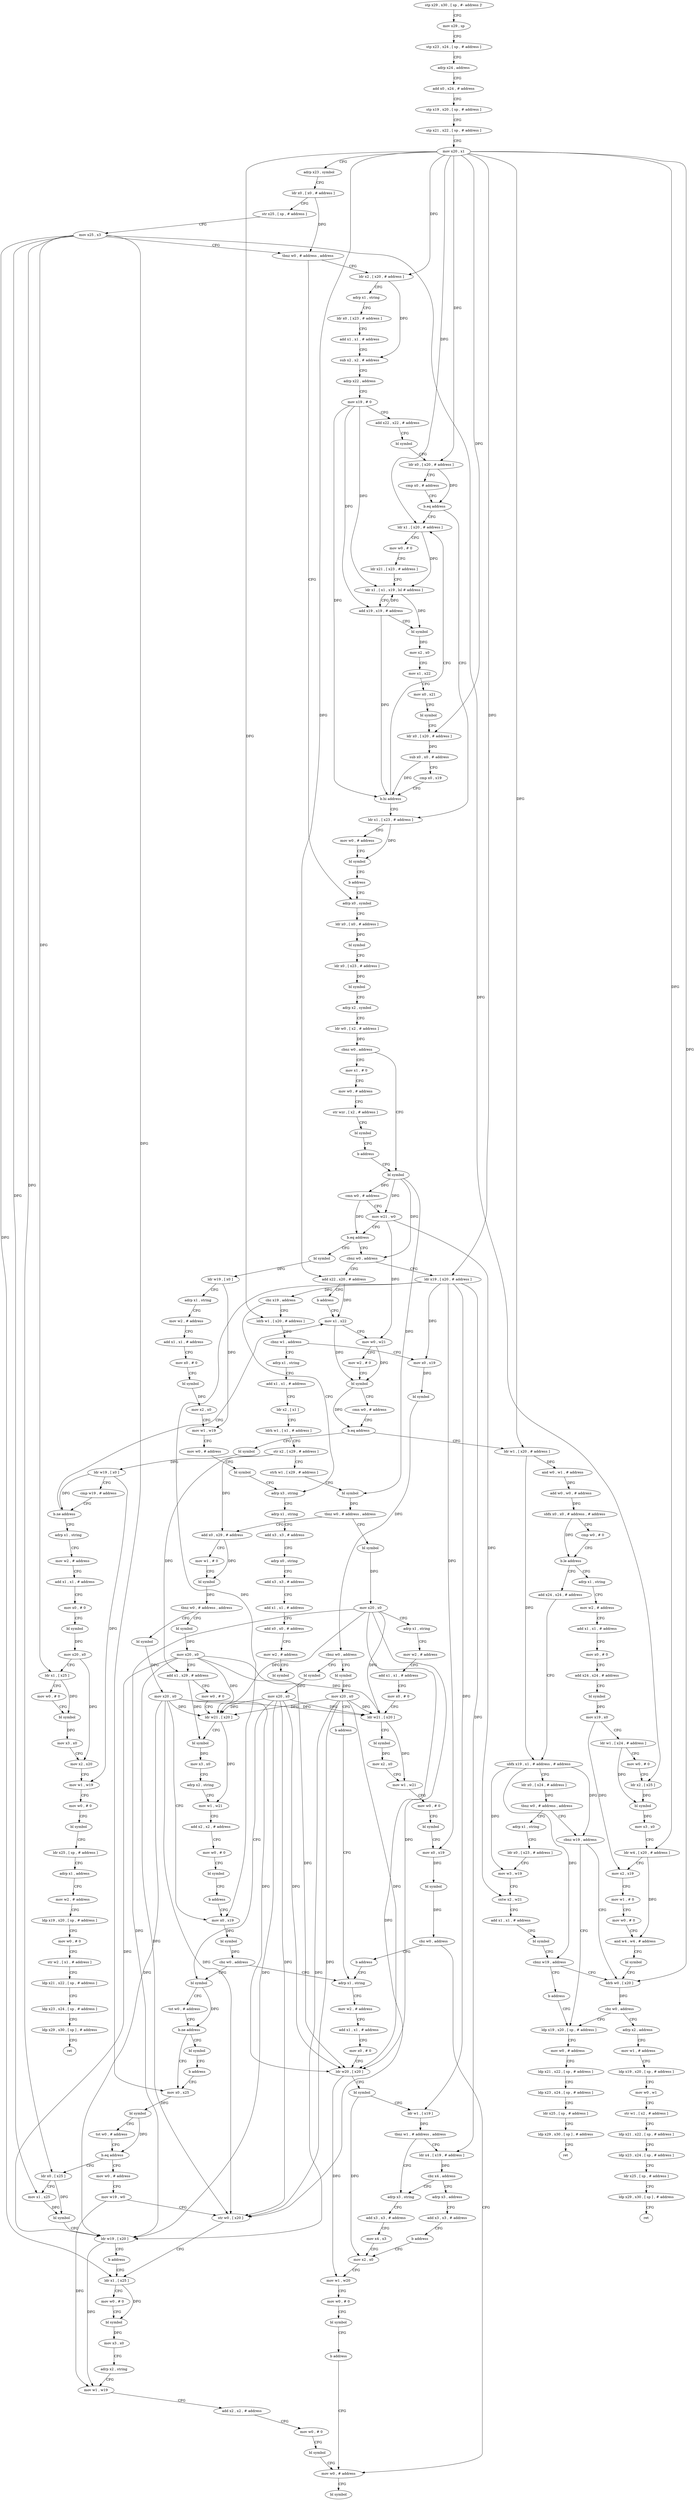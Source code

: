 digraph "func" {
"4223600" [label = "stp x29 , x30 , [ sp , #- address ]!" ]
"4223604" [label = "mov x29 , sp" ]
"4223608" [label = "stp x23 , x24 , [ sp , # address ]" ]
"4223612" [label = "adrp x24 , address" ]
"4223616" [label = "add x0 , x24 , # address" ]
"4223620" [label = "stp x19 , x20 , [ sp , # address ]" ]
"4223624" [label = "stp x21 , x22 , [ sp , # address ]" ]
"4223628" [label = "mov x20 , x1" ]
"4223632" [label = "adrp x23 , symbol" ]
"4223636" [label = "ldr x0 , [ x0 , # address ]" ]
"4223640" [label = "str x25 , [ sp , # address ]" ]
"4223644" [label = "mov x25 , x3" ]
"4223648" [label = "tbnz w0 , # address , address" ]
"4224040" [label = "ldr x2 , [ x20 , # address ]" ]
"4223652" [label = "adrp x0 , symbol" ]
"4224044" [label = "adrp x1 , string" ]
"4224048" [label = "ldr x0 , [ x23 , # address ]" ]
"4224052" [label = "add x1 , x1 , # address" ]
"4224056" [label = "sub x2 , x2 , # address" ]
"4224060" [label = "adrp x22 , address" ]
"4224064" [label = "mov x19 , # 0" ]
"4224068" [label = "add x22 , x22 , # address" ]
"4224072" [label = "bl symbol" ]
"4224076" [label = "ldr x0 , [ x20 , # address ]" ]
"4224080" [label = "cmp x0 , # address" ]
"4224084" [label = "b.eq address" ]
"4224144" [label = "ldr x1 , [ x23 , # address ]" ]
"4224088" [label = "ldr x1 , [ x20 , # address ]" ]
"4223656" [label = "ldr x0 , [ x0 , # address ]" ]
"4223660" [label = "bl symbol" ]
"4223664" [label = "ldr x0 , [ x23 , # address ]" ]
"4223668" [label = "bl symbol" ]
"4223672" [label = "adrp x2 , symbol" ]
"4223676" [label = "ldr w0 , [ x2 , # address ]" ]
"4223680" [label = "cbnz w0 , address" ]
"4224016" [label = "mov x1 , # 0" ]
"4223684" [label = "bl symbol" ]
"4224148" [label = "mov w0 , # address" ]
"4224152" [label = "bl symbol" ]
"4224156" [label = "b address" ]
"4224092" [label = "mov w0 , # 0" ]
"4224096" [label = "ldr x21 , [ x23 , # address ]" ]
"4224100" [label = "ldr x1 , [ x1 , x19 , lsl # address ]" ]
"4224104" [label = "add x19 , x19 , # address" ]
"4224108" [label = "bl symbol" ]
"4224112" [label = "mov x2 , x0" ]
"4224116" [label = "mov x1 , x22" ]
"4224120" [label = "mov x0 , x21" ]
"4224124" [label = "bl symbol" ]
"4224128" [label = "ldr x0 , [ x20 , # address ]" ]
"4224132" [label = "sub x0 , x0 , # address" ]
"4224136" [label = "cmp x0 , x19" ]
"4224140" [label = "b.hi address" ]
"4224020" [label = "mov w0 , # address" ]
"4224024" [label = "str wzr , [ x2 , # address ]" ]
"4224028" [label = "bl symbol" ]
"4224032" [label = "b address" ]
"4223688" [label = "cmn w0 , # address" ]
"4223692" [label = "mov w21 , w0" ]
"4223696" [label = "b.eq address" ]
"4224652" [label = "bl symbol" ]
"4223700" [label = "cbnz w0 , address" ]
"4224656" [label = "ldr w19 , [ x0 ]" ]
"4224660" [label = "adrp x1 , string" ]
"4224664" [label = "mov w2 , # address" ]
"4224668" [label = "add x1 , x1 , # address" ]
"4224672" [label = "mov x0 , # 0" ]
"4224676" [label = "bl symbol" ]
"4224680" [label = "mov x2 , x0" ]
"4224684" [label = "mov w1 , w19" ]
"4224688" [label = "mov w0 , # address" ]
"4224692" [label = "bl symbol" ]
"4224696" [label = "adrp x3 , string" ]
"4223824" [label = "add x22 , x20 , # address" ]
"4223704" [label = "ldr x19 , [ x20 , # address ]" ]
"4223828" [label = "b address" ]
"4223848" [label = "mov x1 , x22" ]
"4223708" [label = "cbz x19 , address" ]
"4223712" [label = "ldrb w1 , [ x20 , # address ]" ]
"4223852" [label = "mov w0 , w21" ]
"4223856" [label = "mov w2 , # 0" ]
"4223860" [label = "bl symbol" ]
"4223864" [label = "cmn w0 , # address" ]
"4223868" [label = "b.eq address" ]
"4223832" [label = "bl symbol" ]
"4223872" [label = "ldr w1 , [ x20 , # address ]" ]
"4224700" [label = "adrp x1 , string" ]
"4224704" [label = "add x3 , x3 , # address" ]
"4224708" [label = "adrp x0 , string" ]
"4224712" [label = "add x3 , x3 , # address" ]
"4224716" [label = "add x1 , x1 , # address" ]
"4224720" [label = "add x0 , x0 , # address" ]
"4224724" [label = "mov w2 , # address" ]
"4224728" [label = "bl symbol" ]
"4223716" [label = "cbnz w1 , address" ]
"4224256" [label = "adrp x1 , string" ]
"4223720" [label = "mov x0 , x19" ]
"4223836" [label = "ldr w19 , [ x0 ]" ]
"4223840" [label = "cmp w19 , # address" ]
"4223844" [label = "b.ne address" ]
"4224160" [label = "adrp x1 , string" ]
"4223876" [label = "and w0 , w1 , # address" ]
"4223880" [label = "add w0 , w0 , # address" ]
"4223884" [label = "sbfx x0 , x0 , # address , # address" ]
"4223888" [label = "cmp w0 , # 0" ]
"4223892" [label = "b.le address" ]
"4224392" [label = "add x24 , x24 , # address" ]
"4223896" [label = "adrp x1 , string" ]
"4224260" [label = "add x1 , x1 , # address" ]
"4224264" [label = "ldr x2 , [ x1 ]" ]
"4224268" [label = "ldrh w1 , [ x1 , # address ]" ]
"4224272" [label = "str x2 , [ x29 , # address ]" ]
"4224276" [label = "strh w1 , [ x29 , # address ]" ]
"4224280" [label = "bl symbol" ]
"4224284" [label = "tbnz w0 , # address , address" ]
"4224536" [label = "bl symbol" ]
"4224288" [label = "add x0 , x29 , # address" ]
"4223724" [label = "bl symbol" ]
"4223728" [label = "cbnz w0 , address" ]
"4224472" [label = "bl symbol" ]
"4223732" [label = "bl symbol" ]
"4224164" [label = "mov w2 , # address" ]
"4224168" [label = "add x1 , x1 , # address" ]
"4224172" [label = "mov x0 , # 0" ]
"4224176" [label = "bl symbol" ]
"4224180" [label = "mov x20 , x0" ]
"4224184" [label = "ldr x1 , [ x25 ]" ]
"4224188" [label = "mov w0 , # 0" ]
"4224192" [label = "bl symbol" ]
"4224196" [label = "mov x3 , x0" ]
"4224200" [label = "mov x2 , x20" ]
"4224204" [label = "mov w1 , w19" ]
"4224208" [label = "mov w0 , # 0" ]
"4224212" [label = "bl symbol" ]
"4224216" [label = "ldr x25 , [ sp , # address ]" ]
"4224220" [label = "adrp x1 , address" ]
"4224224" [label = "mov w2 , # address" ]
"4224228" [label = "ldp x19 , x20 , [ sp , # address ]" ]
"4224232" [label = "mov w0 , # 0" ]
"4224236" [label = "str w2 , [ x1 , # address ]" ]
"4224240" [label = "ldp x21 , x22 , [ sp , # address ]" ]
"4224244" [label = "ldp x23 , x24 , [ sp , # address ]" ]
"4224248" [label = "ldp x29 , x30 , [ sp ] , # address" ]
"4224252" [label = "ret" ]
"4224396" [label = "ubfx x19 , x1 , # address , # address" ]
"4224400" [label = "ldr x0 , [ x24 , # address ]" ]
"4224404" [label = "tbnz w0 , # address , address" ]
"4224504" [label = "adrp x1 , string" ]
"4224408" [label = "cbnz w19 , address" ]
"4223900" [label = "mov w2 , # address" ]
"4223904" [label = "add x1 , x1 , # address" ]
"4223908" [label = "mov x0 , # 0" ]
"4223912" [label = "add x24 , x24 , # address" ]
"4223916" [label = "bl symbol" ]
"4223920" [label = "mov x19 , x0" ]
"4223924" [label = "ldr w1 , [ x24 , # address ]" ]
"4223928" [label = "mov w0 , # 0" ]
"4223932" [label = "ldr x2 , [ x25 ]" ]
"4223936" [label = "bl symbol" ]
"4223940" [label = "mov x3 , x0" ]
"4223944" [label = "ldr w4 , [ x20 , # address ]" ]
"4223948" [label = "mov x2 , x19" ]
"4223952" [label = "mov w1 , # 0" ]
"4223956" [label = "mov w0 , # 0" ]
"4223960" [label = "and w4 , w4 , # address" ]
"4223964" [label = "bl symbol" ]
"4223968" [label = "ldrb w0 , [ x20 ]" ]
"4224540" [label = "mov x20 , x0" ]
"4224544" [label = "adrp x1 , string" ]
"4224548" [label = "mov w2 , # address" ]
"4224552" [label = "add x1 , x1 , # address" ]
"4224556" [label = "mov x0 , # 0" ]
"4224560" [label = "ldr w21 , [ x20 ]" ]
"4224564" [label = "bl symbol" ]
"4224568" [label = "mov x2 , x0" ]
"4224572" [label = "mov w1 , w21" ]
"4224576" [label = "mov w0 , # 0" ]
"4224580" [label = "bl symbol" ]
"4224584" [label = "mov x0 , x19" ]
"4224588" [label = "bl symbol" ]
"4224592" [label = "cbz w0 , address" ]
"4223816" [label = "mov w0 , # address" ]
"4224596" [label = "b address" ]
"4224292" [label = "mov w1 , # 0" ]
"4224296" [label = "bl symbol" ]
"4224300" [label = "tbnz w0 , # address , address" ]
"4224600" [label = "bl symbol" ]
"4224304" [label = "bl symbol" ]
"4224476" [label = "mov x20 , x0" ]
"4224480" [label = "b address" ]
"4224324" [label = "adrp x1 , string" ]
"4223736" [label = "mov x20 , x0" ]
"4223740" [label = "bl symbol" ]
"4224508" [label = "ldr x0 , [ x23 , # address ]" ]
"4224512" [label = "mov w3 , w19" ]
"4224516" [label = "sxtw x2 , w21" ]
"4224520" [label = "add x1 , x1 , # address" ]
"4224524" [label = "bl symbol" ]
"4224528" [label = "cbnz w19 , address" ]
"4224532" [label = "b address" ]
"4224412" [label = "ldp x19 , x20 , [ sp , # address ]" ]
"4224416" [label = "mov w0 , # address" ]
"4224420" [label = "ldp x21 , x22 , [ sp , # address ]" ]
"4224424" [label = "ldp x23 , x24 , [ sp , # address ]" ]
"4224428" [label = "ldr x25 , [ sp , # address ]" ]
"4224432" [label = "ldp x29 , x30 , [ sp ] , # address" ]
"4224436" [label = "ret" ]
"4223976" [label = "adrp x2 , address" ]
"4223980" [label = "mov w1 , # address" ]
"4223984" [label = "ldp x19 , x20 , [ sp , # address ]" ]
"4223988" [label = "mov w0 , w1" ]
"4223992" [label = "str w1 , [ x2 , # address ]" ]
"4223996" [label = "ldp x21 , x22 , [ sp , # address ]" ]
"4224000" [label = "ldp x23 , x24 , [ sp , # address ]" ]
"4224004" [label = "ldr x25 , [ sp , # address ]" ]
"4224008" [label = "ldp x29 , x30 , [ sp ] , # address" ]
"4224012" [label = "ret" ]
"4223820" [label = "bl symbol" ]
"4224604" [label = "mov x20 , x0" ]
"4224608" [label = "add x1 , x29 , # address" ]
"4224612" [label = "mov w0 , # 0" ]
"4224616" [label = "ldr w21 , [ x20 ]" ]
"4224620" [label = "bl symbol" ]
"4224624" [label = "mov x3 , x0" ]
"4224628" [label = "adrp x2 , string" ]
"4224632" [label = "mov w1 , w21" ]
"4224636" [label = "add x2 , x2 , # address" ]
"4224640" [label = "mov w0 , # 0" ]
"4224644" [label = "bl symbol" ]
"4224648" [label = "b address" ]
"4224312" [label = "mov x0 , x19" ]
"4224308" [label = "mov x20 , x0" ]
"4224328" [label = "mov w2 , # address" ]
"4224332" [label = "add x1 , x1 , # address" ]
"4224336" [label = "mov x0 , # 0" ]
"4224340" [label = "ldr w20 , [ x20 ]" ]
"4224344" [label = "bl symbol" ]
"4224348" [label = "ldr w1 , [ x19 ]" ]
"4224352" [label = "tbnz w1 , # address , address" ]
"4224484" [label = "ldr x4 , [ x19 , # address ]" ]
"4224356" [label = "adrp x3 , string" ]
"4224464" [label = "bl symbol" ]
"4224468" [label = "b address" ]
"4223752" [label = "mov x0 , x25" ]
"4223756" [label = "bl symbol" ]
"4223760" [label = "tst w0 , # address" ]
"4223764" [label = "b.eq address" ]
"4224440" [label = "ldr x0 , [ x25 ]" ]
"4223768" [label = "mov w0 , # address" ]
"4223972" [label = "cbz w0 , address" ]
"4224316" [label = "bl symbol" ]
"4224320" [label = "cbz w0 , address" ]
"4223744" [label = "tst w0 , # address" ]
"4223748" [label = "b.ne address" ]
"4224488" [label = "cbz x4 , address" ]
"4224492" [label = "adrp x3 , address" ]
"4224360" [label = "add x3 , x3 , # address" ]
"4224364" [label = "mov x4 , x3" ]
"4224368" [label = "mov x2 , x0" ]
"4224444" [label = "mov x1 , x25" ]
"4224448" [label = "bl symbol" ]
"4224452" [label = "ldr w19 , [ x20 ]" ]
"4224456" [label = "b address" ]
"4223780" [label = "ldr x1 , [ x25 ]" ]
"4223772" [label = "mov w19 , w0" ]
"4223776" [label = "str w0 , [ x20 ]" ]
"4224496" [label = "add x3 , x3 , # address" ]
"4224500" [label = "b address" ]
"4223784" [label = "mov w0 , # 0" ]
"4223788" [label = "bl symbol" ]
"4223792" [label = "mov x3 , x0" ]
"4223796" [label = "adrp x2 , string" ]
"4223800" [label = "mov w1 , w19" ]
"4223804" [label = "add x2 , x2 , # address" ]
"4223808" [label = "mov w0 , # 0" ]
"4223812" [label = "bl symbol" ]
"4224372" [label = "mov w1 , w20" ]
"4224376" [label = "mov w0 , # 0" ]
"4224380" [label = "bl symbol" ]
"4224384" [label = "b address" ]
"4223600" -> "4223604" [ label = "CFG" ]
"4223604" -> "4223608" [ label = "CFG" ]
"4223608" -> "4223612" [ label = "CFG" ]
"4223612" -> "4223616" [ label = "CFG" ]
"4223616" -> "4223620" [ label = "CFG" ]
"4223620" -> "4223624" [ label = "CFG" ]
"4223624" -> "4223628" [ label = "CFG" ]
"4223628" -> "4223632" [ label = "CFG" ]
"4223628" -> "4224040" [ label = "DFG" ]
"4223628" -> "4224076" [ label = "DFG" ]
"4223628" -> "4224088" [ label = "DFG" ]
"4223628" -> "4224128" [ label = "DFG" ]
"4223628" -> "4223824" [ label = "DFG" ]
"4223628" -> "4223704" [ label = "DFG" ]
"4223628" -> "4223712" [ label = "DFG" ]
"4223628" -> "4223872" [ label = "DFG" ]
"4223628" -> "4223944" [ label = "DFG" ]
"4223628" -> "4223968" [ label = "DFG" ]
"4223632" -> "4223636" [ label = "CFG" ]
"4223636" -> "4223640" [ label = "CFG" ]
"4223636" -> "4223648" [ label = "DFG" ]
"4223640" -> "4223644" [ label = "CFG" ]
"4223644" -> "4223648" [ label = "CFG" ]
"4223644" -> "4224184" [ label = "DFG" ]
"4223644" -> "4223932" [ label = "DFG" ]
"4223644" -> "4223752" [ label = "DFG" ]
"4223644" -> "4224440" [ label = "DFG" ]
"4223644" -> "4224444" [ label = "DFG" ]
"4223644" -> "4223780" [ label = "DFG" ]
"4223648" -> "4224040" [ label = "CFG" ]
"4223648" -> "4223652" [ label = "CFG" ]
"4224040" -> "4224044" [ label = "CFG" ]
"4224040" -> "4224056" [ label = "DFG" ]
"4223652" -> "4223656" [ label = "CFG" ]
"4224044" -> "4224048" [ label = "CFG" ]
"4224048" -> "4224052" [ label = "CFG" ]
"4224052" -> "4224056" [ label = "CFG" ]
"4224056" -> "4224060" [ label = "CFG" ]
"4224060" -> "4224064" [ label = "CFG" ]
"4224064" -> "4224068" [ label = "CFG" ]
"4224064" -> "4224100" [ label = "DFG" ]
"4224064" -> "4224104" [ label = "DFG" ]
"4224064" -> "4224140" [ label = "DFG" ]
"4224068" -> "4224072" [ label = "CFG" ]
"4224072" -> "4224076" [ label = "CFG" ]
"4224076" -> "4224080" [ label = "CFG" ]
"4224076" -> "4224084" [ label = "DFG" ]
"4224080" -> "4224084" [ label = "CFG" ]
"4224084" -> "4224144" [ label = "CFG" ]
"4224084" -> "4224088" [ label = "CFG" ]
"4224144" -> "4224148" [ label = "CFG" ]
"4224144" -> "4224152" [ label = "DFG" ]
"4224088" -> "4224092" [ label = "CFG" ]
"4224088" -> "4224100" [ label = "DFG" ]
"4223656" -> "4223660" [ label = "DFG" ]
"4223660" -> "4223664" [ label = "CFG" ]
"4223664" -> "4223668" [ label = "DFG" ]
"4223668" -> "4223672" [ label = "CFG" ]
"4223672" -> "4223676" [ label = "CFG" ]
"4223676" -> "4223680" [ label = "DFG" ]
"4223680" -> "4224016" [ label = "CFG" ]
"4223680" -> "4223684" [ label = "CFG" ]
"4224016" -> "4224020" [ label = "CFG" ]
"4223684" -> "4223688" [ label = "DFG" ]
"4223684" -> "4223692" [ label = "DFG" ]
"4223684" -> "4223700" [ label = "DFG" ]
"4223684" -> "4224280" [ label = "DFG" ]
"4224148" -> "4224152" [ label = "CFG" ]
"4224152" -> "4224156" [ label = "CFG" ]
"4224156" -> "4223652" [ label = "CFG" ]
"4224092" -> "4224096" [ label = "CFG" ]
"4224096" -> "4224100" [ label = "CFG" ]
"4224100" -> "4224104" [ label = "CFG" ]
"4224100" -> "4224108" [ label = "DFG" ]
"4224104" -> "4224108" [ label = "CFG" ]
"4224104" -> "4224100" [ label = "DFG" ]
"4224104" -> "4224140" [ label = "DFG" ]
"4224108" -> "4224112" [ label = "DFG" ]
"4224112" -> "4224116" [ label = "CFG" ]
"4224116" -> "4224120" [ label = "CFG" ]
"4224120" -> "4224124" [ label = "CFG" ]
"4224124" -> "4224128" [ label = "CFG" ]
"4224128" -> "4224132" [ label = "DFG" ]
"4224132" -> "4224136" [ label = "CFG" ]
"4224132" -> "4224140" [ label = "DFG" ]
"4224136" -> "4224140" [ label = "CFG" ]
"4224140" -> "4224088" [ label = "CFG" ]
"4224140" -> "4224144" [ label = "CFG" ]
"4224020" -> "4224024" [ label = "CFG" ]
"4224024" -> "4224028" [ label = "CFG" ]
"4224028" -> "4224032" [ label = "CFG" ]
"4224032" -> "4223684" [ label = "CFG" ]
"4223688" -> "4223692" [ label = "CFG" ]
"4223688" -> "4223696" [ label = "DFG" ]
"4223692" -> "4223696" [ label = "CFG" ]
"4223692" -> "4223852" [ label = "DFG" ]
"4223692" -> "4224516" [ label = "DFG" ]
"4223696" -> "4224652" [ label = "CFG" ]
"4223696" -> "4223700" [ label = "CFG" ]
"4224652" -> "4224656" [ label = "DFG" ]
"4223700" -> "4223824" [ label = "CFG" ]
"4223700" -> "4223704" [ label = "CFG" ]
"4224656" -> "4224660" [ label = "CFG" ]
"4224656" -> "4224684" [ label = "DFG" ]
"4224660" -> "4224664" [ label = "CFG" ]
"4224664" -> "4224668" [ label = "CFG" ]
"4224668" -> "4224672" [ label = "CFG" ]
"4224672" -> "4224676" [ label = "CFG" ]
"4224676" -> "4224680" [ label = "DFG" ]
"4224680" -> "4224684" [ label = "CFG" ]
"4224684" -> "4224688" [ label = "CFG" ]
"4224688" -> "4224692" [ label = "CFG" ]
"4224692" -> "4224696" [ label = "CFG" ]
"4224696" -> "4224700" [ label = "CFG" ]
"4223824" -> "4223828" [ label = "CFG" ]
"4223824" -> "4223848" [ label = "DFG" ]
"4223704" -> "4223708" [ label = "DFG" ]
"4223704" -> "4223720" [ label = "DFG" ]
"4223704" -> "4224584" [ label = "DFG" ]
"4223704" -> "4224348" [ label = "DFG" ]
"4223704" -> "4224312" [ label = "DFG" ]
"4223704" -> "4224484" [ label = "DFG" ]
"4223828" -> "4223848" [ label = "CFG" ]
"4223848" -> "4223852" [ label = "CFG" ]
"4223848" -> "4223860" [ label = "DFG" ]
"4223708" -> "4224696" [ label = "CFG" ]
"4223708" -> "4223712" [ label = "CFG" ]
"4223712" -> "4223716" [ label = "DFG" ]
"4223852" -> "4223856" [ label = "CFG" ]
"4223852" -> "4223860" [ label = "DFG" ]
"4223856" -> "4223860" [ label = "CFG" ]
"4223860" -> "4223864" [ label = "CFG" ]
"4223860" -> "4223868" [ label = "DFG" ]
"4223864" -> "4223868" [ label = "CFG" ]
"4223868" -> "4223832" [ label = "CFG" ]
"4223868" -> "4223872" [ label = "CFG" ]
"4223832" -> "4223836" [ label = "DFG" ]
"4223872" -> "4223876" [ label = "DFG" ]
"4223872" -> "4224396" [ label = "DFG" ]
"4224700" -> "4224704" [ label = "CFG" ]
"4224704" -> "4224708" [ label = "CFG" ]
"4224708" -> "4224712" [ label = "CFG" ]
"4224712" -> "4224716" [ label = "CFG" ]
"4224716" -> "4224720" [ label = "CFG" ]
"4224720" -> "4224724" [ label = "CFG" ]
"4224724" -> "4224728" [ label = "CFG" ]
"4223716" -> "4224256" [ label = "CFG" ]
"4223716" -> "4223720" [ label = "CFG" ]
"4224256" -> "4224260" [ label = "CFG" ]
"4223720" -> "4223724" [ label = "DFG" ]
"4223836" -> "4223840" [ label = "CFG" ]
"4223836" -> "4223844" [ label = "DFG" ]
"4223836" -> "4224204" [ label = "DFG" ]
"4223840" -> "4223844" [ label = "CFG" ]
"4223844" -> "4224160" [ label = "CFG" ]
"4223844" -> "4223848" [ label = "CFG" ]
"4224160" -> "4224164" [ label = "CFG" ]
"4223876" -> "4223880" [ label = "DFG" ]
"4223880" -> "4223884" [ label = "DFG" ]
"4223884" -> "4223888" [ label = "CFG" ]
"4223884" -> "4223892" [ label = "DFG" ]
"4223888" -> "4223892" [ label = "CFG" ]
"4223892" -> "4224392" [ label = "CFG" ]
"4223892" -> "4223896" [ label = "CFG" ]
"4224392" -> "4224396" [ label = "CFG" ]
"4223896" -> "4223900" [ label = "CFG" ]
"4224260" -> "4224264" [ label = "CFG" ]
"4224264" -> "4224268" [ label = "CFG" ]
"4224268" -> "4224272" [ label = "CFG" ]
"4224272" -> "4224276" [ label = "CFG" ]
"4224272" -> "4224288" [ label = "DFG" ]
"4224272" -> "4224608" [ label = "DFG" ]
"4224276" -> "4224280" [ label = "CFG" ]
"4224280" -> "4224284" [ label = "DFG" ]
"4224284" -> "4224536" [ label = "CFG" ]
"4224284" -> "4224288" [ label = "CFG" ]
"4224536" -> "4224540" [ label = "DFG" ]
"4224288" -> "4224292" [ label = "CFG" ]
"4224288" -> "4224296" [ label = "DFG" ]
"4223724" -> "4223728" [ label = "DFG" ]
"4223728" -> "4224472" [ label = "CFG" ]
"4223728" -> "4223732" [ label = "CFG" ]
"4224472" -> "4224476" [ label = "DFG" ]
"4223732" -> "4223736" [ label = "DFG" ]
"4224164" -> "4224168" [ label = "CFG" ]
"4224168" -> "4224172" [ label = "CFG" ]
"4224172" -> "4224176" [ label = "CFG" ]
"4224176" -> "4224180" [ label = "DFG" ]
"4224180" -> "4224184" [ label = "CFG" ]
"4224180" -> "4224200" [ label = "DFG" ]
"4224184" -> "4224188" [ label = "CFG" ]
"4224184" -> "4224192" [ label = "DFG" ]
"4224188" -> "4224192" [ label = "CFG" ]
"4224192" -> "4224196" [ label = "DFG" ]
"4224196" -> "4224200" [ label = "CFG" ]
"4224200" -> "4224204" [ label = "CFG" ]
"4224204" -> "4224208" [ label = "CFG" ]
"4224208" -> "4224212" [ label = "CFG" ]
"4224212" -> "4224216" [ label = "CFG" ]
"4224216" -> "4224220" [ label = "CFG" ]
"4224220" -> "4224224" [ label = "CFG" ]
"4224224" -> "4224228" [ label = "CFG" ]
"4224228" -> "4224232" [ label = "CFG" ]
"4224232" -> "4224236" [ label = "CFG" ]
"4224236" -> "4224240" [ label = "CFG" ]
"4224240" -> "4224244" [ label = "CFG" ]
"4224244" -> "4224248" [ label = "CFG" ]
"4224248" -> "4224252" [ label = "CFG" ]
"4224396" -> "4224400" [ label = "CFG" ]
"4224396" -> "4224512" [ label = "DFG" ]
"4224396" -> "4224528" [ label = "DFG" ]
"4224396" -> "4224408" [ label = "DFG" ]
"4224400" -> "4224404" [ label = "DFG" ]
"4224404" -> "4224504" [ label = "CFG" ]
"4224404" -> "4224408" [ label = "CFG" ]
"4224504" -> "4224508" [ label = "CFG" ]
"4224408" -> "4223968" [ label = "CFG" ]
"4224408" -> "4224412" [ label = "CFG" ]
"4223900" -> "4223904" [ label = "CFG" ]
"4223904" -> "4223908" [ label = "CFG" ]
"4223908" -> "4223912" [ label = "CFG" ]
"4223912" -> "4223916" [ label = "CFG" ]
"4223916" -> "4223920" [ label = "DFG" ]
"4223920" -> "4223924" [ label = "CFG" ]
"4223920" -> "4223948" [ label = "DFG" ]
"4223924" -> "4223928" [ label = "CFG" ]
"4223924" -> "4223936" [ label = "DFG" ]
"4223928" -> "4223932" [ label = "CFG" ]
"4223932" -> "4223936" [ label = "DFG" ]
"4223936" -> "4223940" [ label = "DFG" ]
"4223940" -> "4223944" [ label = "CFG" ]
"4223944" -> "4223948" [ label = "CFG" ]
"4223944" -> "4223960" [ label = "DFG" ]
"4223948" -> "4223952" [ label = "CFG" ]
"4223952" -> "4223956" [ label = "CFG" ]
"4223956" -> "4223960" [ label = "CFG" ]
"4223960" -> "4223964" [ label = "CFG" ]
"4223964" -> "4223968" [ label = "CFG" ]
"4223968" -> "4223972" [ label = "DFG" ]
"4224540" -> "4224544" [ label = "CFG" ]
"4224540" -> "4224560" [ label = "DFG" ]
"4224540" -> "4224616" [ label = "DFG" ]
"4224540" -> "4224340" [ label = "DFG" ]
"4224540" -> "4224452" [ label = "DFG" ]
"4224540" -> "4223776" [ label = "DFG" ]
"4224544" -> "4224548" [ label = "CFG" ]
"4224548" -> "4224552" [ label = "CFG" ]
"4224552" -> "4224556" [ label = "CFG" ]
"4224556" -> "4224560" [ label = "CFG" ]
"4224560" -> "4224564" [ label = "CFG" ]
"4224560" -> "4224572" [ label = "DFG" ]
"4224564" -> "4224568" [ label = "DFG" ]
"4224568" -> "4224572" [ label = "CFG" ]
"4224572" -> "4224576" [ label = "CFG" ]
"4224576" -> "4224580" [ label = "CFG" ]
"4224580" -> "4224584" [ label = "CFG" ]
"4224584" -> "4224588" [ label = "DFG" ]
"4224588" -> "4224592" [ label = "DFG" ]
"4224592" -> "4223816" [ label = "CFG" ]
"4224592" -> "4224596" [ label = "CFG" ]
"4223816" -> "4223820" [ label = "CFG" ]
"4224596" -> "4224324" [ label = "CFG" ]
"4224292" -> "4224296" [ label = "CFG" ]
"4224296" -> "4224300" [ label = "DFG" ]
"4224300" -> "4224600" [ label = "CFG" ]
"4224300" -> "4224304" [ label = "CFG" ]
"4224600" -> "4224604" [ label = "DFG" ]
"4224304" -> "4224308" [ label = "DFG" ]
"4224476" -> "4224480" [ label = "CFG" ]
"4224476" -> "4224560" [ label = "DFG" ]
"4224476" -> "4224616" [ label = "DFG" ]
"4224476" -> "4224340" [ label = "DFG" ]
"4224476" -> "4224452" [ label = "DFG" ]
"4224476" -> "4223776" [ label = "DFG" ]
"4224480" -> "4224324" [ label = "CFG" ]
"4224324" -> "4224328" [ label = "CFG" ]
"4223736" -> "4223740" [ label = "CFG" ]
"4223736" -> "4224560" [ label = "DFG" ]
"4223736" -> "4224616" [ label = "DFG" ]
"4223736" -> "4224340" [ label = "DFG" ]
"4223736" -> "4224452" [ label = "DFG" ]
"4223736" -> "4223776" [ label = "DFG" ]
"4223740" -> "4223744" [ label = "CFG" ]
"4223740" -> "4223748" [ label = "DFG" ]
"4224508" -> "4224512" [ label = "CFG" ]
"4224512" -> "4224516" [ label = "CFG" ]
"4224516" -> "4224520" [ label = "CFG" ]
"4224520" -> "4224524" [ label = "CFG" ]
"4224524" -> "4224528" [ label = "CFG" ]
"4224528" -> "4223968" [ label = "CFG" ]
"4224528" -> "4224532" [ label = "CFG" ]
"4224532" -> "4224412" [ label = "CFG" ]
"4224412" -> "4224416" [ label = "CFG" ]
"4224416" -> "4224420" [ label = "CFG" ]
"4224420" -> "4224424" [ label = "CFG" ]
"4224424" -> "4224428" [ label = "CFG" ]
"4224428" -> "4224432" [ label = "CFG" ]
"4224432" -> "4224436" [ label = "CFG" ]
"4223976" -> "4223980" [ label = "CFG" ]
"4223980" -> "4223984" [ label = "CFG" ]
"4223984" -> "4223988" [ label = "CFG" ]
"4223988" -> "4223992" [ label = "CFG" ]
"4223992" -> "4223996" [ label = "CFG" ]
"4223996" -> "4224000" [ label = "CFG" ]
"4224000" -> "4224004" [ label = "CFG" ]
"4224004" -> "4224008" [ label = "CFG" ]
"4224008" -> "4224012" [ label = "CFG" ]
"4224604" -> "4224608" [ label = "CFG" ]
"4224604" -> "4224560" [ label = "DFG" ]
"4224604" -> "4224616" [ label = "DFG" ]
"4224604" -> "4224340" [ label = "DFG" ]
"4224604" -> "4224452" [ label = "DFG" ]
"4224604" -> "4223776" [ label = "DFG" ]
"4224608" -> "4224612" [ label = "CFG" ]
"4224608" -> "4224620" [ label = "DFG" ]
"4224612" -> "4224616" [ label = "CFG" ]
"4224616" -> "4224620" [ label = "CFG" ]
"4224616" -> "4224632" [ label = "DFG" ]
"4224620" -> "4224624" [ label = "DFG" ]
"4224624" -> "4224628" [ label = "CFG" ]
"4224628" -> "4224632" [ label = "CFG" ]
"4224632" -> "4224636" [ label = "CFG" ]
"4224636" -> "4224640" [ label = "CFG" ]
"4224640" -> "4224644" [ label = "CFG" ]
"4224644" -> "4224648" [ label = "CFG" ]
"4224648" -> "4224312" [ label = "CFG" ]
"4224312" -> "4224316" [ label = "DFG" ]
"4224308" -> "4224312" [ label = "CFG" ]
"4224308" -> "4224560" [ label = "DFG" ]
"4224308" -> "4224616" [ label = "DFG" ]
"4224308" -> "4224340" [ label = "DFG" ]
"4224308" -> "4224452" [ label = "DFG" ]
"4224308" -> "4223776" [ label = "DFG" ]
"4224328" -> "4224332" [ label = "CFG" ]
"4224332" -> "4224336" [ label = "CFG" ]
"4224336" -> "4224340" [ label = "CFG" ]
"4224340" -> "4224344" [ label = "CFG" ]
"4224340" -> "4224372" [ label = "DFG" ]
"4224344" -> "4224348" [ label = "CFG" ]
"4224344" -> "4224368" [ label = "DFG" ]
"4224348" -> "4224352" [ label = "DFG" ]
"4224352" -> "4224484" [ label = "CFG" ]
"4224352" -> "4224356" [ label = "CFG" ]
"4224484" -> "4224488" [ label = "DFG" ]
"4224356" -> "4224360" [ label = "CFG" ]
"4224464" -> "4224468" [ label = "CFG" ]
"4224468" -> "4223752" [ label = "CFG" ]
"4223752" -> "4223756" [ label = "DFG" ]
"4223756" -> "4223760" [ label = "CFG" ]
"4223756" -> "4223764" [ label = "DFG" ]
"4223760" -> "4223764" [ label = "CFG" ]
"4223764" -> "4224440" [ label = "CFG" ]
"4223764" -> "4223768" [ label = "CFG" ]
"4224440" -> "4224444" [ label = "CFG" ]
"4224440" -> "4224448" [ label = "DFG" ]
"4223768" -> "4223772" [ label = "CFG" ]
"4223972" -> "4224412" [ label = "CFG" ]
"4223972" -> "4223976" [ label = "CFG" ]
"4224316" -> "4224320" [ label = "DFG" ]
"4224320" -> "4223740" [ label = "CFG" ]
"4224320" -> "4224324" [ label = "CFG" ]
"4223744" -> "4223748" [ label = "CFG" ]
"4223748" -> "4224464" [ label = "CFG" ]
"4223748" -> "4223752" [ label = "CFG" ]
"4224488" -> "4224356" [ label = "CFG" ]
"4224488" -> "4224492" [ label = "CFG" ]
"4224492" -> "4224496" [ label = "CFG" ]
"4224360" -> "4224364" [ label = "CFG" ]
"4224364" -> "4224368" [ label = "CFG" ]
"4224368" -> "4224372" [ label = "CFG" ]
"4224444" -> "4224448" [ label = "DFG" ]
"4224448" -> "4224452" [ label = "CFG" ]
"4224452" -> "4224456" [ label = "CFG" ]
"4224452" -> "4223800" [ label = "DFG" ]
"4224456" -> "4223780" [ label = "CFG" ]
"4223780" -> "4223784" [ label = "CFG" ]
"4223780" -> "4223788" [ label = "DFG" ]
"4223772" -> "4223776" [ label = "CFG" ]
"4223772" -> "4223800" [ label = "DFG" ]
"4223776" -> "4223780" [ label = "CFG" ]
"4224496" -> "4224500" [ label = "CFG" ]
"4224500" -> "4224368" [ label = "CFG" ]
"4223784" -> "4223788" [ label = "CFG" ]
"4223788" -> "4223792" [ label = "DFG" ]
"4223792" -> "4223796" [ label = "CFG" ]
"4223796" -> "4223800" [ label = "CFG" ]
"4223800" -> "4223804" [ label = "CFG" ]
"4223804" -> "4223808" [ label = "CFG" ]
"4223808" -> "4223812" [ label = "CFG" ]
"4223812" -> "4223816" [ label = "CFG" ]
"4224372" -> "4224376" [ label = "CFG" ]
"4224376" -> "4224380" [ label = "CFG" ]
"4224380" -> "4224384" [ label = "CFG" ]
"4224384" -> "4223816" [ label = "CFG" ]
}
